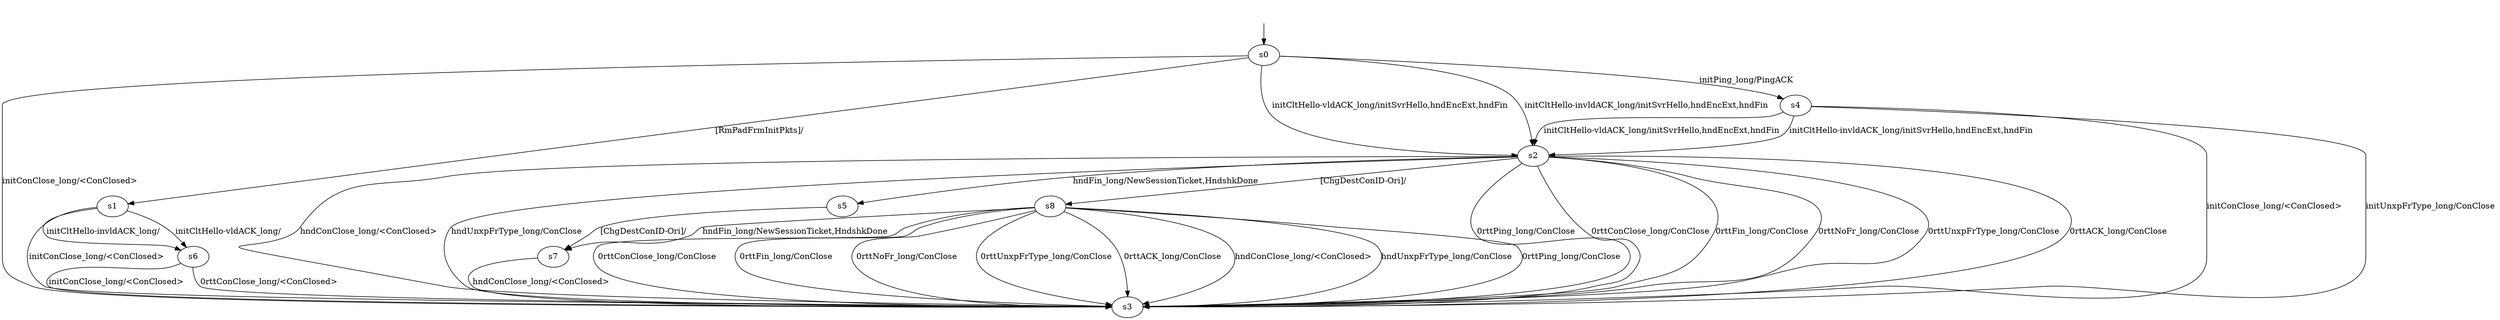 digraph "../results/quiwiModels/quiwi-PSK-l-0/learnedModel" {
s0 [label=s0];
s1 [label=s1];
s2 [label=s2];
s3 [label=s3];
s4 [label=s4];
s5 [label=s5];
s6 [label=s6];
s7 [label=s7];
s8 [label=s8];
s0 -> s4  [label="initPing_long/PingACK "];
s0 -> s3  [label="initConClose_long/<ConClosed> "];
s0 -> s2  [label="initCltHello-vldACK_long/initSvrHello,hndEncExt,hndFin "];
s0 -> s2  [label="initCltHello-invldACK_long/initSvrHello,hndEncExt,hndFin "];
s0 -> s1  [label="[RmPadFrmInitPkts]/ "];
s1 -> s3  [label="initConClose_long/<ConClosed> "];
s1 -> s6  [label="initCltHello-vldACK_long/ "];
s1 -> s6  [label="initCltHello-invldACK_long/ "];
s2 -> s5  [label="hndFin_long/NewSessionTicket,HndshkDone "];
s2 -> s3  [label="hndConClose_long/<ConClosed> "];
s2 -> s3  [label="hndUnxpFrType_long/ConClose "];
s2 -> s3  [label="0rttPing_long/ConClose "];
s2 -> s3  [label="0rttConClose_long/ConClose "];
s2 -> s3  [label="0rttFin_long/ConClose "];
s2 -> s3  [label="0rttNoFr_long/ConClose "];
s2 -> s3  [label="0rttUnxpFrType_long/ConClose "];
s2 -> s3  [label="0rttACK_long/ConClose "];
s2 -> s8  [label="[ChgDestConID-Ori]/ "];
s4 -> s3  [label="initConClose_long/<ConClosed> "];
s4 -> s2  [label="initCltHello-vldACK_long/initSvrHello,hndEncExt,hndFin "];
s4 -> s2  [label="initCltHello-invldACK_long/initSvrHello,hndEncExt,hndFin "];
s4 -> s3  [label="initUnxpFrType_long/ConClose "];
s5 -> s7  [label="[ChgDestConID-Ori]/ "];
s6 -> s3  [label="initConClose_long/<ConClosed> "];
s6 -> s3  [label="0rttConClose_long/<ConClosed> "];
s7 -> s3  [label="hndConClose_long/<ConClosed> "];
s8 -> s7  [label="hndFin_long/NewSessionTicket,HndshkDone "];
s8 -> s3  [label="hndConClose_long/<ConClosed> "];
s8 -> s3  [label="hndUnxpFrType_long/ConClose "];
s8 -> s3  [label="0rttPing_long/ConClose "];
s8 -> s3  [label="0rttConClose_long/ConClose "];
s8 -> s3  [label="0rttFin_long/ConClose "];
s8 -> s3  [label="0rttNoFr_long/ConClose "];
s8 -> s3  [label="0rttUnxpFrType_long/ConClose "];
s8 -> s3  [label="0rttACK_long/ConClose "];
__start0 [label="", shape=none];
__start0 -> s0  [label=""];
}
